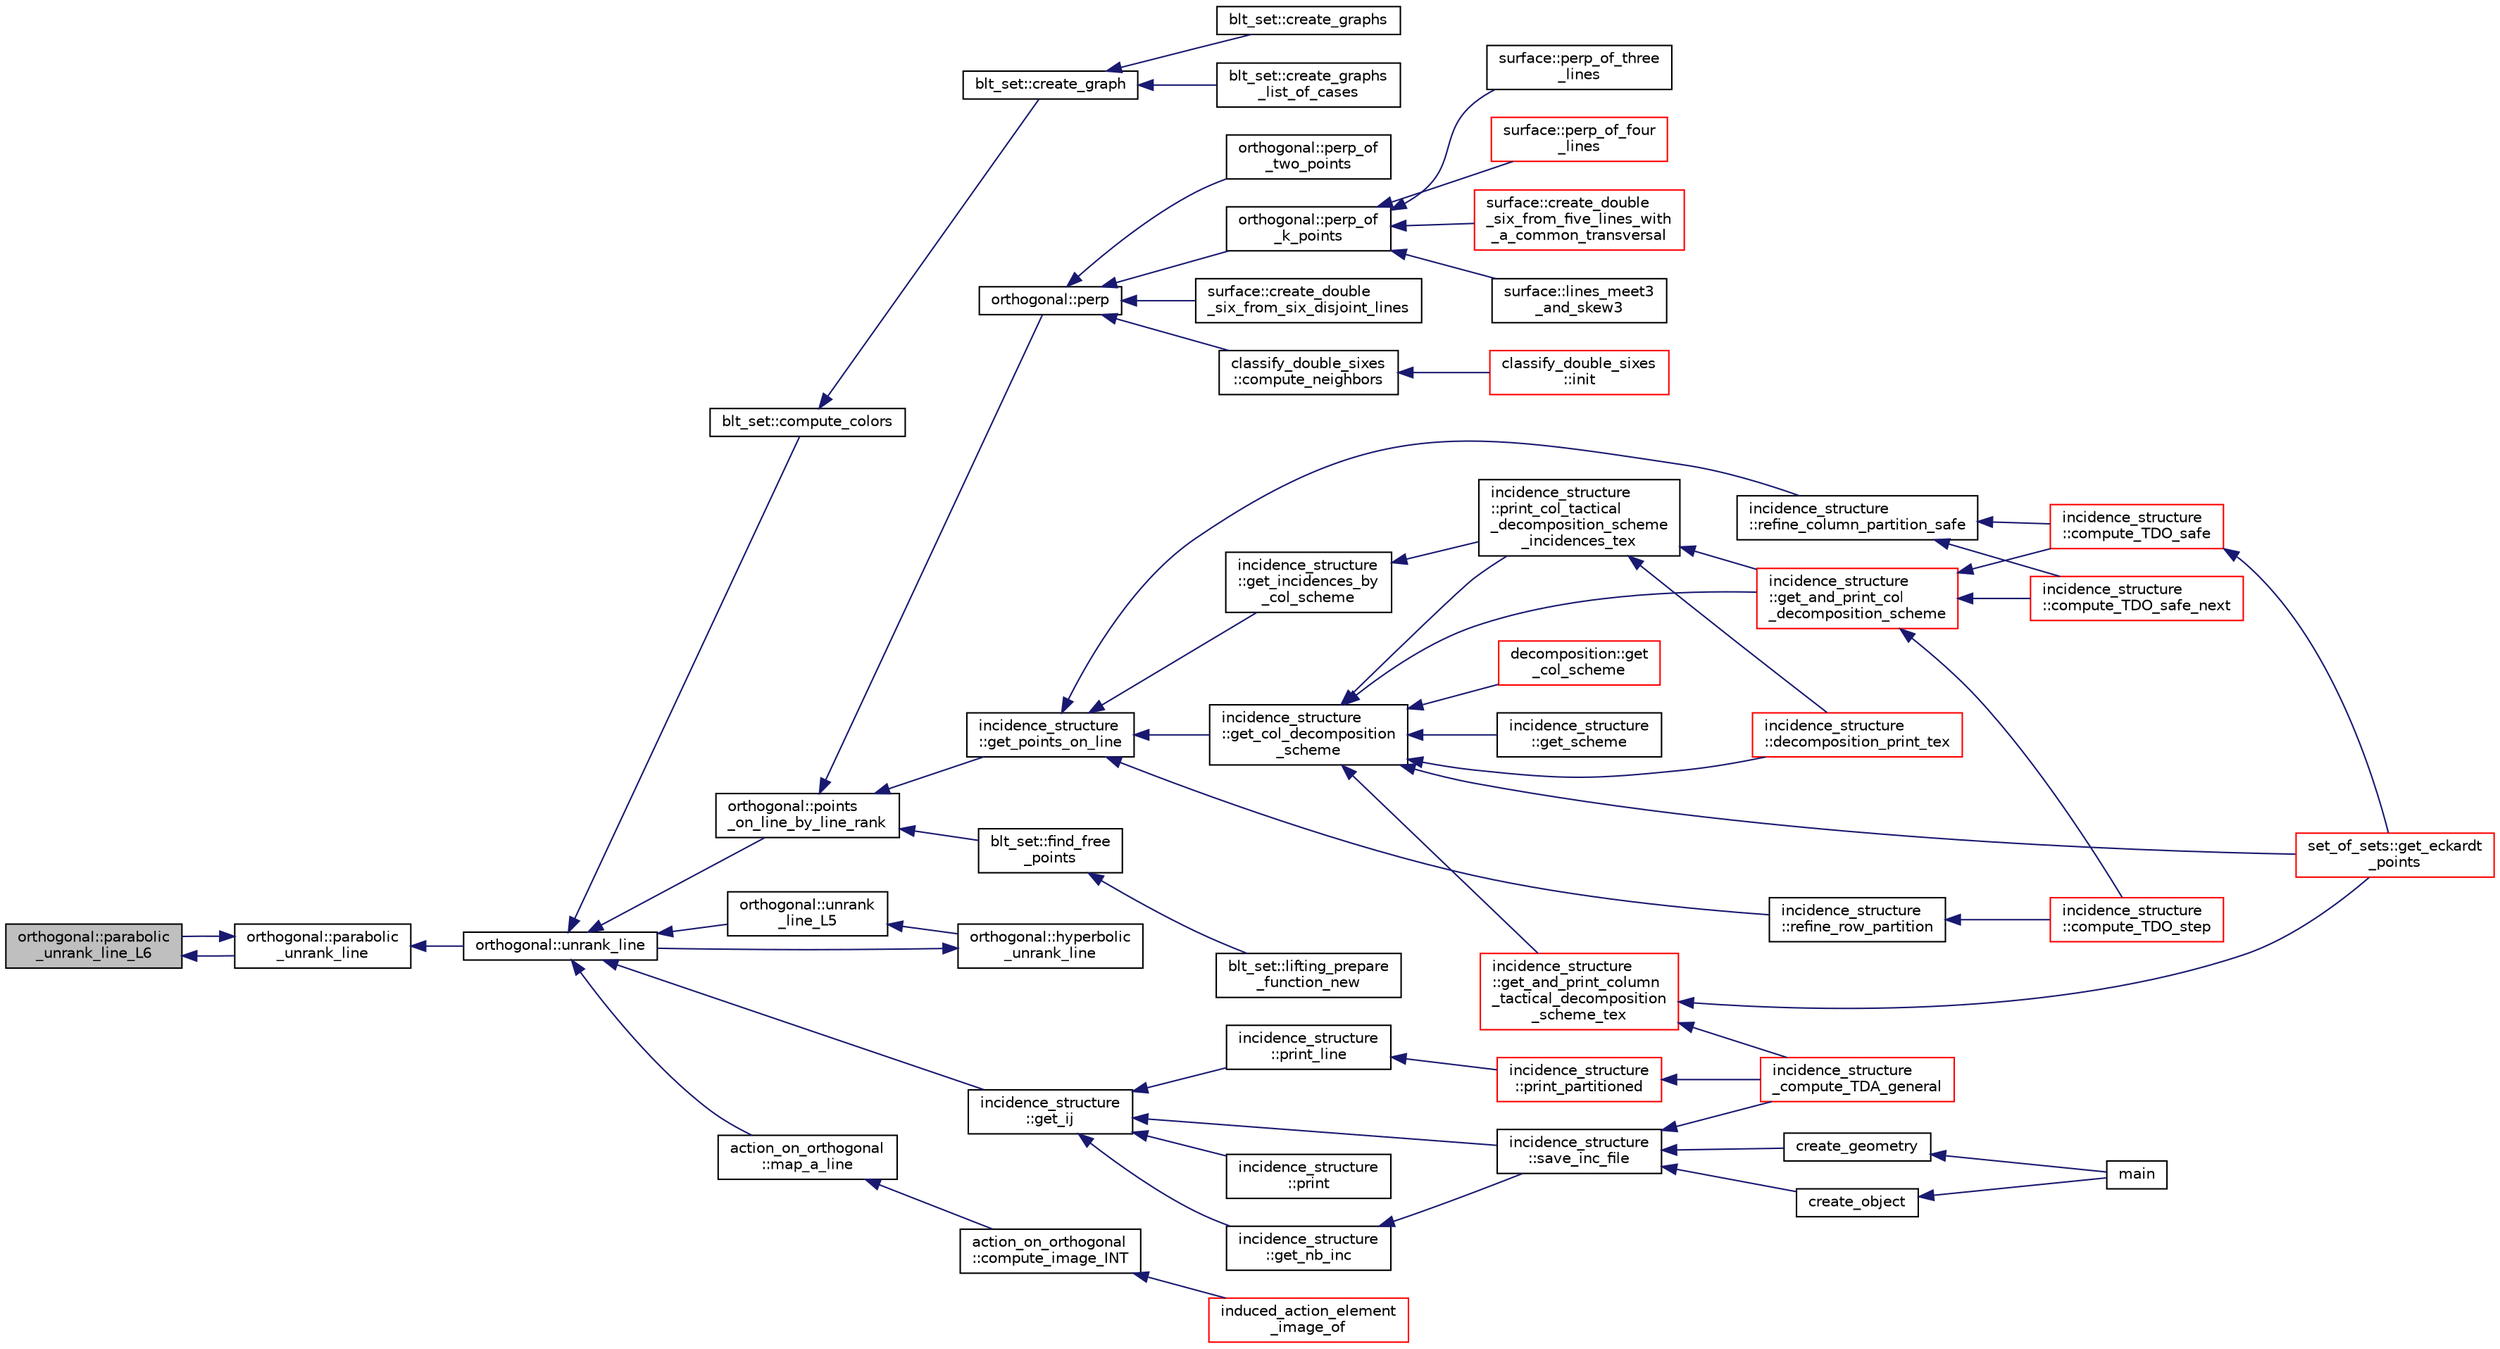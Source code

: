 digraph "orthogonal::parabolic_unrank_line_L6"
{
  edge [fontname="Helvetica",fontsize="10",labelfontname="Helvetica",labelfontsize="10"];
  node [fontname="Helvetica",fontsize="10",shape=record];
  rankdir="LR";
  Node34265 [label="orthogonal::parabolic\l_unrank_line_L6",height=0.2,width=0.4,color="black", fillcolor="grey75", style="filled", fontcolor="black"];
  Node34265 -> Node34266 [dir="back",color="midnightblue",fontsize="10",style="solid",fontname="Helvetica"];
  Node34266 [label="orthogonal::parabolic\l_unrank_line",height=0.2,width=0.4,color="black", fillcolor="white", style="filled",URL="$d7/daa/classorthogonal.html#a449cc51a62e11b8699befe951b0f8a4c"];
  Node34266 -> Node34267 [dir="back",color="midnightblue",fontsize="10",style="solid",fontname="Helvetica"];
  Node34267 [label="orthogonal::unrank_line",height=0.2,width=0.4,color="black", fillcolor="white", style="filled",URL="$d7/daa/classorthogonal.html#a27fec576f6e11b80dd4503fa3cf7611e"];
  Node34267 -> Node34268 [dir="back",color="midnightblue",fontsize="10",style="solid",fontname="Helvetica"];
  Node34268 [label="blt_set::compute_colors",height=0.2,width=0.4,color="black", fillcolor="white", style="filled",URL="$d1/d3d/classblt__set.html#a6629b3a1a50c0f2736034abaea6f7d63"];
  Node34268 -> Node34269 [dir="back",color="midnightblue",fontsize="10",style="solid",fontname="Helvetica"];
  Node34269 [label="blt_set::create_graph",height=0.2,width=0.4,color="black", fillcolor="white", style="filled",URL="$d1/d3d/classblt__set.html#ae92249ece99ffbc92e93e49cd5d5dccf"];
  Node34269 -> Node34270 [dir="back",color="midnightblue",fontsize="10",style="solid",fontname="Helvetica"];
  Node34270 [label="blt_set::create_graphs",height=0.2,width=0.4,color="black", fillcolor="white", style="filled",URL="$d1/d3d/classblt__set.html#a3f1d4a8ed15875c47b327949f26a4533"];
  Node34269 -> Node34271 [dir="back",color="midnightblue",fontsize="10",style="solid",fontname="Helvetica"];
  Node34271 [label="blt_set::create_graphs\l_list_of_cases",height=0.2,width=0.4,color="black", fillcolor="white", style="filled",URL="$d1/d3d/classblt__set.html#a91ad531d4154bd887182dbd6121476f3"];
  Node34267 -> Node34272 [dir="back",color="midnightblue",fontsize="10",style="solid",fontname="Helvetica"];
  Node34272 [label="orthogonal::points\l_on_line_by_line_rank",height=0.2,width=0.4,color="black", fillcolor="white", style="filled",URL="$d7/daa/classorthogonal.html#aec3f511b69d0a28340f93d6f904c5daa"];
  Node34272 -> Node34273 [dir="back",color="midnightblue",fontsize="10",style="solid",fontname="Helvetica"];
  Node34273 [label="blt_set::find_free\l_points",height=0.2,width=0.4,color="black", fillcolor="white", style="filled",URL="$d1/d3d/classblt__set.html#a71f82dd3dc4a901ea2a0949d2f1af302"];
  Node34273 -> Node34274 [dir="back",color="midnightblue",fontsize="10",style="solid",fontname="Helvetica"];
  Node34274 [label="blt_set::lifting_prepare\l_function_new",height=0.2,width=0.4,color="black", fillcolor="white", style="filled",URL="$d1/d3d/classblt__set.html#a1314b7c0a3b78ba54c0f61a397d8afce"];
  Node34272 -> Node34275 [dir="back",color="midnightblue",fontsize="10",style="solid",fontname="Helvetica"];
  Node34275 [label="orthogonal::perp",height=0.2,width=0.4,color="black", fillcolor="white", style="filled",URL="$d7/daa/classorthogonal.html#ae80e0fa8d1e8caddb9afbb466e3d3189"];
  Node34275 -> Node34276 [dir="back",color="midnightblue",fontsize="10",style="solid",fontname="Helvetica"];
  Node34276 [label="orthogonal::perp_of\l_two_points",height=0.2,width=0.4,color="black", fillcolor="white", style="filled",URL="$d7/daa/classorthogonal.html#a6a05fef2e61ed508bff66d6728c58ec0"];
  Node34275 -> Node34277 [dir="back",color="midnightblue",fontsize="10",style="solid",fontname="Helvetica"];
  Node34277 [label="orthogonal::perp_of\l_k_points",height=0.2,width=0.4,color="black", fillcolor="white", style="filled",URL="$d7/daa/classorthogonal.html#a6a92a4680dc76bb289141fc5c765f5fb"];
  Node34277 -> Node34278 [dir="back",color="midnightblue",fontsize="10",style="solid",fontname="Helvetica"];
  Node34278 [label="surface::lines_meet3\l_and_skew3",height=0.2,width=0.4,color="black", fillcolor="white", style="filled",URL="$d5/d88/classsurface.html#af87ed9d20b980a89342f20c206ae5790"];
  Node34277 -> Node34279 [dir="back",color="midnightblue",fontsize="10",style="solid",fontname="Helvetica"];
  Node34279 [label="surface::perp_of_three\l_lines",height=0.2,width=0.4,color="black", fillcolor="white", style="filled",URL="$d5/d88/classsurface.html#aaa43449a367799d405821a1cd5a7e644"];
  Node34277 -> Node34280 [dir="back",color="midnightblue",fontsize="10",style="solid",fontname="Helvetica"];
  Node34280 [label="surface::perp_of_four\l_lines",height=0.2,width=0.4,color="red", fillcolor="white", style="filled",URL="$d5/d88/classsurface.html#a8da8a93f1fcbf344eb943869b0d488f1"];
  Node34277 -> Node34290 [dir="back",color="midnightblue",fontsize="10",style="solid",fontname="Helvetica"];
  Node34290 [label="surface::create_double\l_six_from_five_lines_with\l_a_common_transversal",height=0.2,width=0.4,color="red", fillcolor="white", style="filled",URL="$d5/d88/classsurface.html#a6d8fafa386893521305e016011d55673"];
  Node34275 -> Node34304 [dir="back",color="midnightblue",fontsize="10",style="solid",fontname="Helvetica"];
  Node34304 [label="surface::create_double\l_six_from_six_disjoint_lines",height=0.2,width=0.4,color="black", fillcolor="white", style="filled",URL="$d5/d88/classsurface.html#a4c44f0a33d709edee71537547880dd87"];
  Node34275 -> Node34305 [dir="back",color="midnightblue",fontsize="10",style="solid",fontname="Helvetica"];
  Node34305 [label="classify_double_sixes\l::compute_neighbors",height=0.2,width=0.4,color="black", fillcolor="white", style="filled",URL="$dd/d23/classclassify__double__sixes.html#a675e241052c36c58063ddcfc06d209b2"];
  Node34305 -> Node34284 [dir="back",color="midnightblue",fontsize="10",style="solid",fontname="Helvetica"];
  Node34284 [label="classify_double_sixes\l::init",height=0.2,width=0.4,color="red", fillcolor="white", style="filled",URL="$dd/d23/classclassify__double__sixes.html#a8c5c41d5124b35379d626480ff225f7b"];
  Node34272 -> Node34306 [dir="back",color="midnightblue",fontsize="10",style="solid",fontname="Helvetica"];
  Node34306 [label="incidence_structure\l::get_points_on_line",height=0.2,width=0.4,color="black", fillcolor="white", style="filled",URL="$da/d8a/classincidence__structure.html#a1baf0d372125123bf55d27dacc720bda"];
  Node34306 -> Node34307 [dir="back",color="midnightblue",fontsize="10",style="solid",fontname="Helvetica"];
  Node34307 [label="incidence_structure\l::refine_column_partition_safe",height=0.2,width=0.4,color="black", fillcolor="white", style="filled",URL="$da/d8a/classincidence__structure.html#a958f8ddce2d53753adb1df588bf0e721"];
  Node34307 -> Node34308 [dir="back",color="midnightblue",fontsize="10",style="solid",fontname="Helvetica"];
  Node34308 [label="incidence_structure\l::compute_TDO_safe_next",height=0.2,width=0.4,color="red", fillcolor="white", style="filled",URL="$da/d8a/classincidence__structure.html#a7c315a348fc6bed0f8642767cc9cd7d1"];
  Node34307 -> Node34311 [dir="back",color="midnightblue",fontsize="10",style="solid",fontname="Helvetica"];
  Node34311 [label="incidence_structure\l::compute_TDO_safe",height=0.2,width=0.4,color="red", fillcolor="white", style="filled",URL="$da/d8a/classincidence__structure.html#ab1409e71c4b6855e49edfd3526644202"];
  Node34311 -> Node34312 [dir="back",color="midnightblue",fontsize="10",style="solid",fontname="Helvetica"];
  Node34312 [label="set_of_sets::get_eckardt\l_points",height=0.2,width=0.4,color="red", fillcolor="white", style="filled",URL="$da/dd6/classset__of__sets.html#af6713e71ef5a1b7cc7892d78900166c4"];
  Node34306 -> Node34325 [dir="back",color="midnightblue",fontsize="10",style="solid",fontname="Helvetica"];
  Node34325 [label="incidence_structure\l::refine_row_partition",height=0.2,width=0.4,color="black", fillcolor="white", style="filled",URL="$da/d8a/classincidence__structure.html#a6e1419be9f59e69fd83b44e6b11905ea"];
  Node34325 -> Node34326 [dir="back",color="midnightblue",fontsize="10",style="solid",fontname="Helvetica"];
  Node34326 [label="incidence_structure\l::compute_TDO_step",height=0.2,width=0.4,color="red", fillcolor="white", style="filled",URL="$da/d8a/classincidence__structure.html#a6175accaa64033df34d722c594a8b827"];
  Node34306 -> Node34330 [dir="back",color="midnightblue",fontsize="10",style="solid",fontname="Helvetica"];
  Node34330 [label="incidence_structure\l::get_incidences_by\l_col_scheme",height=0.2,width=0.4,color="black", fillcolor="white", style="filled",URL="$da/d8a/classincidence__structure.html#adacdd5e58318775f9d3049cbdf47c9ad"];
  Node34330 -> Node34331 [dir="back",color="midnightblue",fontsize="10",style="solid",fontname="Helvetica"];
  Node34331 [label="incidence_structure\l::print_col_tactical\l_decomposition_scheme\l_incidences_tex",height=0.2,width=0.4,color="black", fillcolor="white", style="filled",URL="$da/d8a/classincidence__structure.html#a56e24435baf9162d6c00080972b49b2c"];
  Node34331 -> Node34332 [dir="back",color="midnightblue",fontsize="10",style="solid",fontname="Helvetica"];
  Node34332 [label="incidence_structure\l::get_and_print_col\l_decomposition_scheme",height=0.2,width=0.4,color="red", fillcolor="white", style="filled",URL="$da/d8a/classincidence__structure.html#a0c51e7224f51f1434025ff6d8a10522c"];
  Node34332 -> Node34308 [dir="back",color="midnightblue",fontsize="10",style="solid",fontname="Helvetica"];
  Node34332 -> Node34311 [dir="back",color="midnightblue",fontsize="10",style="solid",fontname="Helvetica"];
  Node34332 -> Node34326 [dir="back",color="midnightblue",fontsize="10",style="solid",fontname="Helvetica"];
  Node34331 -> Node34333 [dir="back",color="midnightblue",fontsize="10",style="solid",fontname="Helvetica"];
  Node34333 [label="incidence_structure\l::decomposition_print_tex",height=0.2,width=0.4,color="red", fillcolor="white", style="filled",URL="$da/d8a/classincidence__structure.html#ada3fae9fd1819b36e6bfe18dedd01e6a"];
  Node34306 -> Node34334 [dir="back",color="midnightblue",fontsize="10",style="solid",fontname="Helvetica"];
  Node34334 [label="incidence_structure\l::get_col_decomposition\l_scheme",height=0.2,width=0.4,color="black", fillcolor="white", style="filled",URL="$da/d8a/classincidence__structure.html#a576b9add81a037a3d8f566ce28541673"];
  Node34334 -> Node34312 [dir="back",color="midnightblue",fontsize="10",style="solid",fontname="Helvetica"];
  Node34334 -> Node34335 [dir="back",color="midnightblue",fontsize="10",style="solid",fontname="Helvetica"];
  Node34335 [label="decomposition::get\l_col_scheme",height=0.2,width=0.4,color="red", fillcolor="white", style="filled",URL="$d3/d2b/classdecomposition.html#a998bb452e79a9e4afb13dd2c577f4bf3"];
  Node34334 -> Node34331 [dir="back",color="midnightblue",fontsize="10",style="solid",fontname="Helvetica"];
  Node34334 -> Node34332 [dir="back",color="midnightblue",fontsize="10",style="solid",fontname="Helvetica"];
  Node34334 -> Node34337 [dir="back",color="midnightblue",fontsize="10",style="solid",fontname="Helvetica"];
  Node34337 [label="incidence_structure\l::get_scheme",height=0.2,width=0.4,color="black", fillcolor="white", style="filled",URL="$da/d8a/classincidence__structure.html#a13191a7c41cd54c5a453e82395893ad9"];
  Node34334 -> Node34338 [dir="back",color="midnightblue",fontsize="10",style="solid",fontname="Helvetica"];
  Node34338 [label="incidence_structure\l::get_and_print_column\l_tactical_decomposition\l_scheme_tex",height=0.2,width=0.4,color="red", fillcolor="white", style="filled",URL="$da/d8a/classincidence__structure.html#a579c0686f4e480a4239e7a00c80f665f"];
  Node34338 -> Node34312 [dir="back",color="midnightblue",fontsize="10",style="solid",fontname="Helvetica"];
  Node34338 -> Node34339 [dir="back",color="midnightblue",fontsize="10",style="solid",fontname="Helvetica"];
  Node34339 [label="incidence_structure\l_compute_TDA_general",height=0.2,width=0.4,color="red", fillcolor="white", style="filled",URL="$df/d74/tl__geometry_8h.html#a21ab759f6e646f3fe703c17f39361448"];
  Node34334 -> Node34333 [dir="back",color="midnightblue",fontsize="10",style="solid",fontname="Helvetica"];
  Node34267 -> Node34342 [dir="back",color="midnightblue",fontsize="10",style="solid",fontname="Helvetica"];
  Node34342 [label="orthogonal::unrank\l_line_L5",height=0.2,width=0.4,color="black", fillcolor="white", style="filled",URL="$d7/daa/classorthogonal.html#a64148a40b356447a00d985789ad74c82"];
  Node34342 -> Node34343 [dir="back",color="midnightblue",fontsize="10",style="solid",fontname="Helvetica"];
  Node34343 [label="orthogonal::hyperbolic\l_unrank_line",height=0.2,width=0.4,color="black", fillcolor="white", style="filled",URL="$d7/daa/classorthogonal.html#a94952194cdcc478feb676e97e2e272f2"];
  Node34343 -> Node34267 [dir="back",color="midnightblue",fontsize="10",style="solid",fontname="Helvetica"];
  Node34267 -> Node34344 [dir="back",color="midnightblue",fontsize="10",style="solid",fontname="Helvetica"];
  Node34344 [label="incidence_structure\l::get_ij",height=0.2,width=0.4,color="black", fillcolor="white", style="filled",URL="$da/d8a/classincidence__structure.html#a5ee9b327bdd0c2714cadff040a4c4678"];
  Node34344 -> Node34345 [dir="back",color="midnightblue",fontsize="10",style="solid",fontname="Helvetica"];
  Node34345 [label="incidence_structure\l::get_nb_inc",height=0.2,width=0.4,color="black", fillcolor="white", style="filled",URL="$da/d8a/classincidence__structure.html#acdc1d5ce64ece8aefa6bcc7656ed932c"];
  Node34345 -> Node34346 [dir="back",color="midnightblue",fontsize="10",style="solid",fontname="Helvetica"];
  Node34346 [label="incidence_structure\l::save_inc_file",height=0.2,width=0.4,color="black", fillcolor="white", style="filled",URL="$da/d8a/classincidence__structure.html#a4fd15671d6a99a4cae34a24e3c0b7705"];
  Node34346 -> Node34347 [dir="back",color="midnightblue",fontsize="10",style="solid",fontname="Helvetica"];
  Node34347 [label="create_object",height=0.2,width=0.4,color="black", fillcolor="white", style="filled",URL="$de/d10/hamming_8_c.html#a290a0a0fa4965131997904ad9fe1840b"];
  Node34347 -> Node34348 [dir="back",color="midnightblue",fontsize="10",style="solid",fontname="Helvetica"];
  Node34348 [label="main",height=0.2,width=0.4,color="black", fillcolor="white", style="filled",URL="$de/d10/hamming_8_c.html#a3c04138a5bfe5d72780bb7e82a18e627"];
  Node34346 -> Node34349 [dir="back",color="midnightblue",fontsize="10",style="solid",fontname="Helvetica"];
  Node34349 [label="create_geometry",height=0.2,width=0.4,color="black", fillcolor="white", style="filled",URL="$de/d10/hamming_8_c.html#abb255fb19bad84799f04dcf4ffddb57b"];
  Node34349 -> Node34348 [dir="back",color="midnightblue",fontsize="10",style="solid",fontname="Helvetica"];
  Node34346 -> Node34339 [dir="back",color="midnightblue",fontsize="10",style="solid",fontname="Helvetica"];
  Node34344 -> Node34346 [dir="back",color="midnightblue",fontsize="10",style="solid",fontname="Helvetica"];
  Node34344 -> Node34350 [dir="back",color="midnightblue",fontsize="10",style="solid",fontname="Helvetica"];
  Node34350 [label="incidence_structure\l::print",height=0.2,width=0.4,color="black", fillcolor="white", style="filled",URL="$da/d8a/classincidence__structure.html#a3f2a71302ef03e37de0654794e2a2c1a"];
  Node34344 -> Node34351 [dir="back",color="midnightblue",fontsize="10",style="solid",fontname="Helvetica"];
  Node34351 [label="incidence_structure\l::print_line",height=0.2,width=0.4,color="black", fillcolor="white", style="filled",URL="$da/d8a/classincidence__structure.html#ae76fdf2cf39ba776ed86b0b910d7746a"];
  Node34351 -> Node34352 [dir="back",color="midnightblue",fontsize="10",style="solid",fontname="Helvetica"];
  Node34352 [label="incidence_structure\l::print_partitioned",height=0.2,width=0.4,color="red", fillcolor="white", style="filled",URL="$da/d8a/classincidence__structure.html#a9e18878f5cc9dbeca4806bd5aab5b054"];
  Node34352 -> Node34339 [dir="back",color="midnightblue",fontsize="10",style="solid",fontname="Helvetica"];
  Node34267 -> Node34353 [dir="back",color="midnightblue",fontsize="10",style="solid",fontname="Helvetica"];
  Node34353 [label="action_on_orthogonal\l::map_a_line",height=0.2,width=0.4,color="black", fillcolor="white", style="filled",URL="$dc/d87/classaction__on__orthogonal.html#ac7e41a4bbc9e0f2813f2f7030f3ed177"];
  Node34353 -> Node34354 [dir="back",color="midnightblue",fontsize="10",style="solid",fontname="Helvetica"];
  Node34354 [label="action_on_orthogonal\l::compute_image_INT",height=0.2,width=0.4,color="black", fillcolor="white", style="filled",URL="$dc/d87/classaction__on__orthogonal.html#a53cee5a150163f7614151b9cd1fc06f3"];
  Node34354 -> Node34355 [dir="back",color="midnightblue",fontsize="10",style="solid",fontname="Helvetica"];
  Node34355 [label="induced_action_element\l_image_of",height=0.2,width=0.4,color="red", fillcolor="white", style="filled",URL="$d3/d27/interface_8_c.html#a821850d6c3988dd122de0489cd36f0f0"];
  Node34266 -> Node34265 [dir="back",color="midnightblue",fontsize="10",style="solid",fontname="Helvetica"];
}
